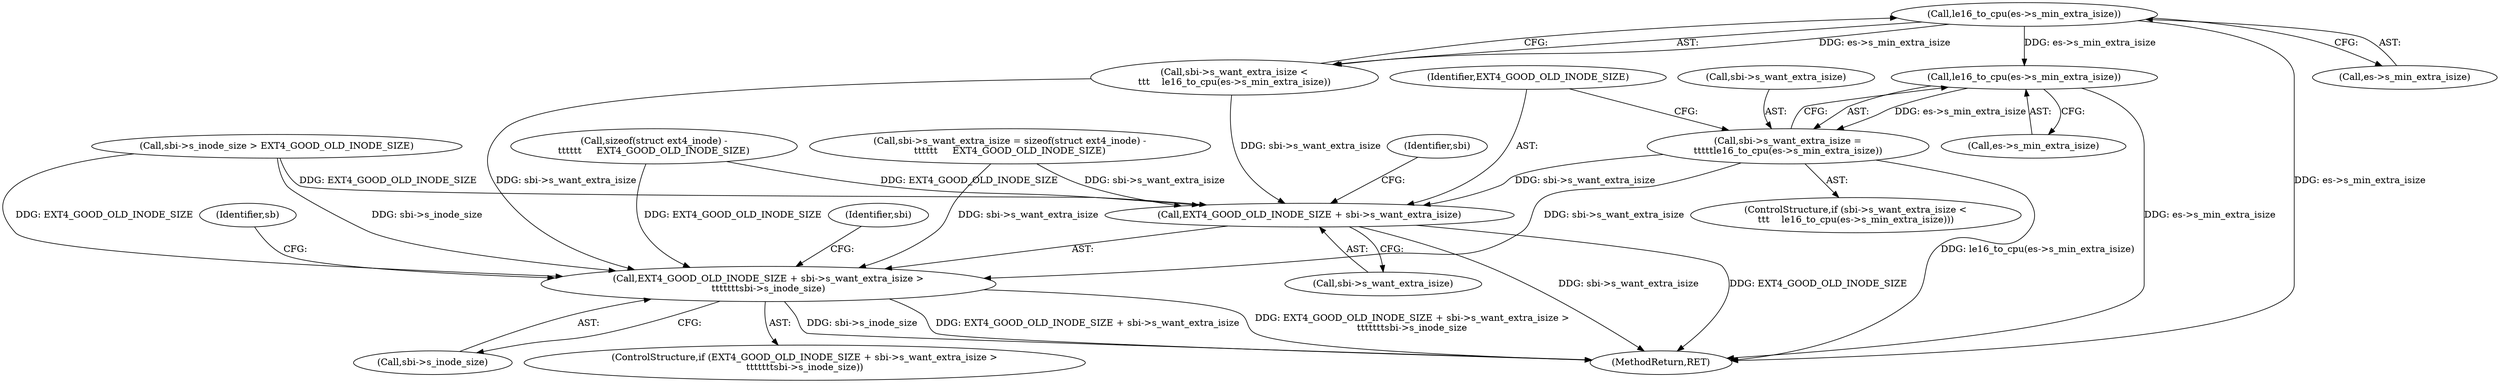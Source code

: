 digraph "0_linux_0449641130f5652b344ef6fa39fa019d7e94660a@pointer" {
"1001806" [label="(Call,le16_to_cpu(es->s_min_extra_isize))"];
"1001798" [label="(Call,le16_to_cpu(es->s_min_extra_isize))"];
"1001802" [label="(Call,sbi->s_want_extra_isize =\n\t\t\t\t\tle16_to_cpu(es->s_min_extra_isize))"];
"1001811" [label="(Call,EXT4_GOOD_OLD_INODE_SIZE + sbi->s_want_extra_isize >\n\t\t\t\t\t\t\tsbi->s_inode_size)"];
"1001812" [label="(Call,EXT4_GOOD_OLD_INODE_SIZE + sbi->s_want_extra_isize)"];
"1001802" [label="(Call,sbi->s_want_extra_isize =\n\t\t\t\t\tle16_to_cpu(es->s_min_extra_isize))"];
"1001793" [label="(ControlStructure,if (sbi->s_want_extra_isize <\n\t\t\t    le16_to_cpu(es->s_min_extra_isize)))"];
"1001757" [label="(Call,sbi->s_inode_size > EXT4_GOOD_OLD_INODE_SIZE)"];
"1001763" [label="(Call,sbi->s_want_extra_isize = sizeof(struct ext4_inode) -\n\t\t\t\t\t\t     EXT4_GOOD_OLD_INODE_SIZE)"];
"1001794" [label="(Call,sbi->s_want_extra_isize <\n\t\t\t    le16_to_cpu(es->s_min_extra_isize))"];
"1001823" [label="(Identifier,sbi)"];
"1001811" [label="(Call,EXT4_GOOD_OLD_INODE_SIZE + sbi->s_want_extra_isize >\n\t\t\t\t\t\t\tsbi->s_inode_size)"];
"1001806" [label="(Call,le16_to_cpu(es->s_min_extra_isize))"];
"1001817" [label="(Call,sbi->s_inode_size)"];
"1001810" [label="(ControlStructure,if (EXT4_GOOD_OLD_INODE_SIZE + sbi->s_want_extra_isize >\n\t\t\t\t\t\t\tsbi->s_inode_size))"];
"1001798" [label="(Call,le16_to_cpu(es->s_min_extra_isize))"];
"1001767" [label="(Call,sizeof(struct ext4_inode) -\n\t\t\t\t\t\t     EXT4_GOOD_OLD_INODE_SIZE)"];
"1001836" [label="(Identifier,sb)"];
"1001813" [label="(Identifier,EXT4_GOOD_OLD_INODE_SIZE)"];
"1001818" [label="(Identifier,sbi)"];
"1001812" [label="(Call,EXT4_GOOD_OLD_INODE_SIZE + sbi->s_want_extra_isize)"];
"1001814" [label="(Call,sbi->s_want_extra_isize)"];
"1001803" [label="(Call,sbi->s_want_extra_isize)"];
"1002222" [label="(MethodReturn,RET)"];
"1001799" [label="(Call,es->s_min_extra_isize)"];
"1001807" [label="(Call,es->s_min_extra_isize)"];
"1001806" -> "1001802"  [label="AST: "];
"1001806" -> "1001807"  [label="CFG: "];
"1001807" -> "1001806"  [label="AST: "];
"1001802" -> "1001806"  [label="CFG: "];
"1001806" -> "1002222"  [label="DDG: es->s_min_extra_isize"];
"1001806" -> "1001802"  [label="DDG: es->s_min_extra_isize"];
"1001798" -> "1001806"  [label="DDG: es->s_min_extra_isize"];
"1001798" -> "1001794"  [label="AST: "];
"1001798" -> "1001799"  [label="CFG: "];
"1001799" -> "1001798"  [label="AST: "];
"1001794" -> "1001798"  [label="CFG: "];
"1001798" -> "1002222"  [label="DDG: es->s_min_extra_isize"];
"1001798" -> "1001794"  [label="DDG: es->s_min_extra_isize"];
"1001802" -> "1001793"  [label="AST: "];
"1001803" -> "1001802"  [label="AST: "];
"1001813" -> "1001802"  [label="CFG: "];
"1001802" -> "1002222"  [label="DDG: le16_to_cpu(es->s_min_extra_isize)"];
"1001802" -> "1001811"  [label="DDG: sbi->s_want_extra_isize"];
"1001802" -> "1001812"  [label="DDG: sbi->s_want_extra_isize"];
"1001811" -> "1001810"  [label="AST: "];
"1001811" -> "1001817"  [label="CFG: "];
"1001812" -> "1001811"  [label="AST: "];
"1001817" -> "1001811"  [label="AST: "];
"1001823" -> "1001811"  [label="CFG: "];
"1001836" -> "1001811"  [label="CFG: "];
"1001811" -> "1002222"  [label="DDG: EXT4_GOOD_OLD_INODE_SIZE + sbi->s_want_extra_isize"];
"1001811" -> "1002222"  [label="DDG: EXT4_GOOD_OLD_INODE_SIZE + sbi->s_want_extra_isize >\n\t\t\t\t\t\t\tsbi->s_inode_size"];
"1001811" -> "1002222"  [label="DDG: sbi->s_inode_size"];
"1001767" -> "1001811"  [label="DDG: EXT4_GOOD_OLD_INODE_SIZE"];
"1001757" -> "1001811"  [label="DDG: EXT4_GOOD_OLD_INODE_SIZE"];
"1001757" -> "1001811"  [label="DDG: sbi->s_inode_size"];
"1001763" -> "1001811"  [label="DDG: sbi->s_want_extra_isize"];
"1001794" -> "1001811"  [label="DDG: sbi->s_want_extra_isize"];
"1001812" -> "1001814"  [label="CFG: "];
"1001813" -> "1001812"  [label="AST: "];
"1001814" -> "1001812"  [label="AST: "];
"1001818" -> "1001812"  [label="CFG: "];
"1001812" -> "1002222"  [label="DDG: EXT4_GOOD_OLD_INODE_SIZE"];
"1001812" -> "1002222"  [label="DDG: sbi->s_want_extra_isize"];
"1001767" -> "1001812"  [label="DDG: EXT4_GOOD_OLD_INODE_SIZE"];
"1001757" -> "1001812"  [label="DDG: EXT4_GOOD_OLD_INODE_SIZE"];
"1001763" -> "1001812"  [label="DDG: sbi->s_want_extra_isize"];
"1001794" -> "1001812"  [label="DDG: sbi->s_want_extra_isize"];
}
